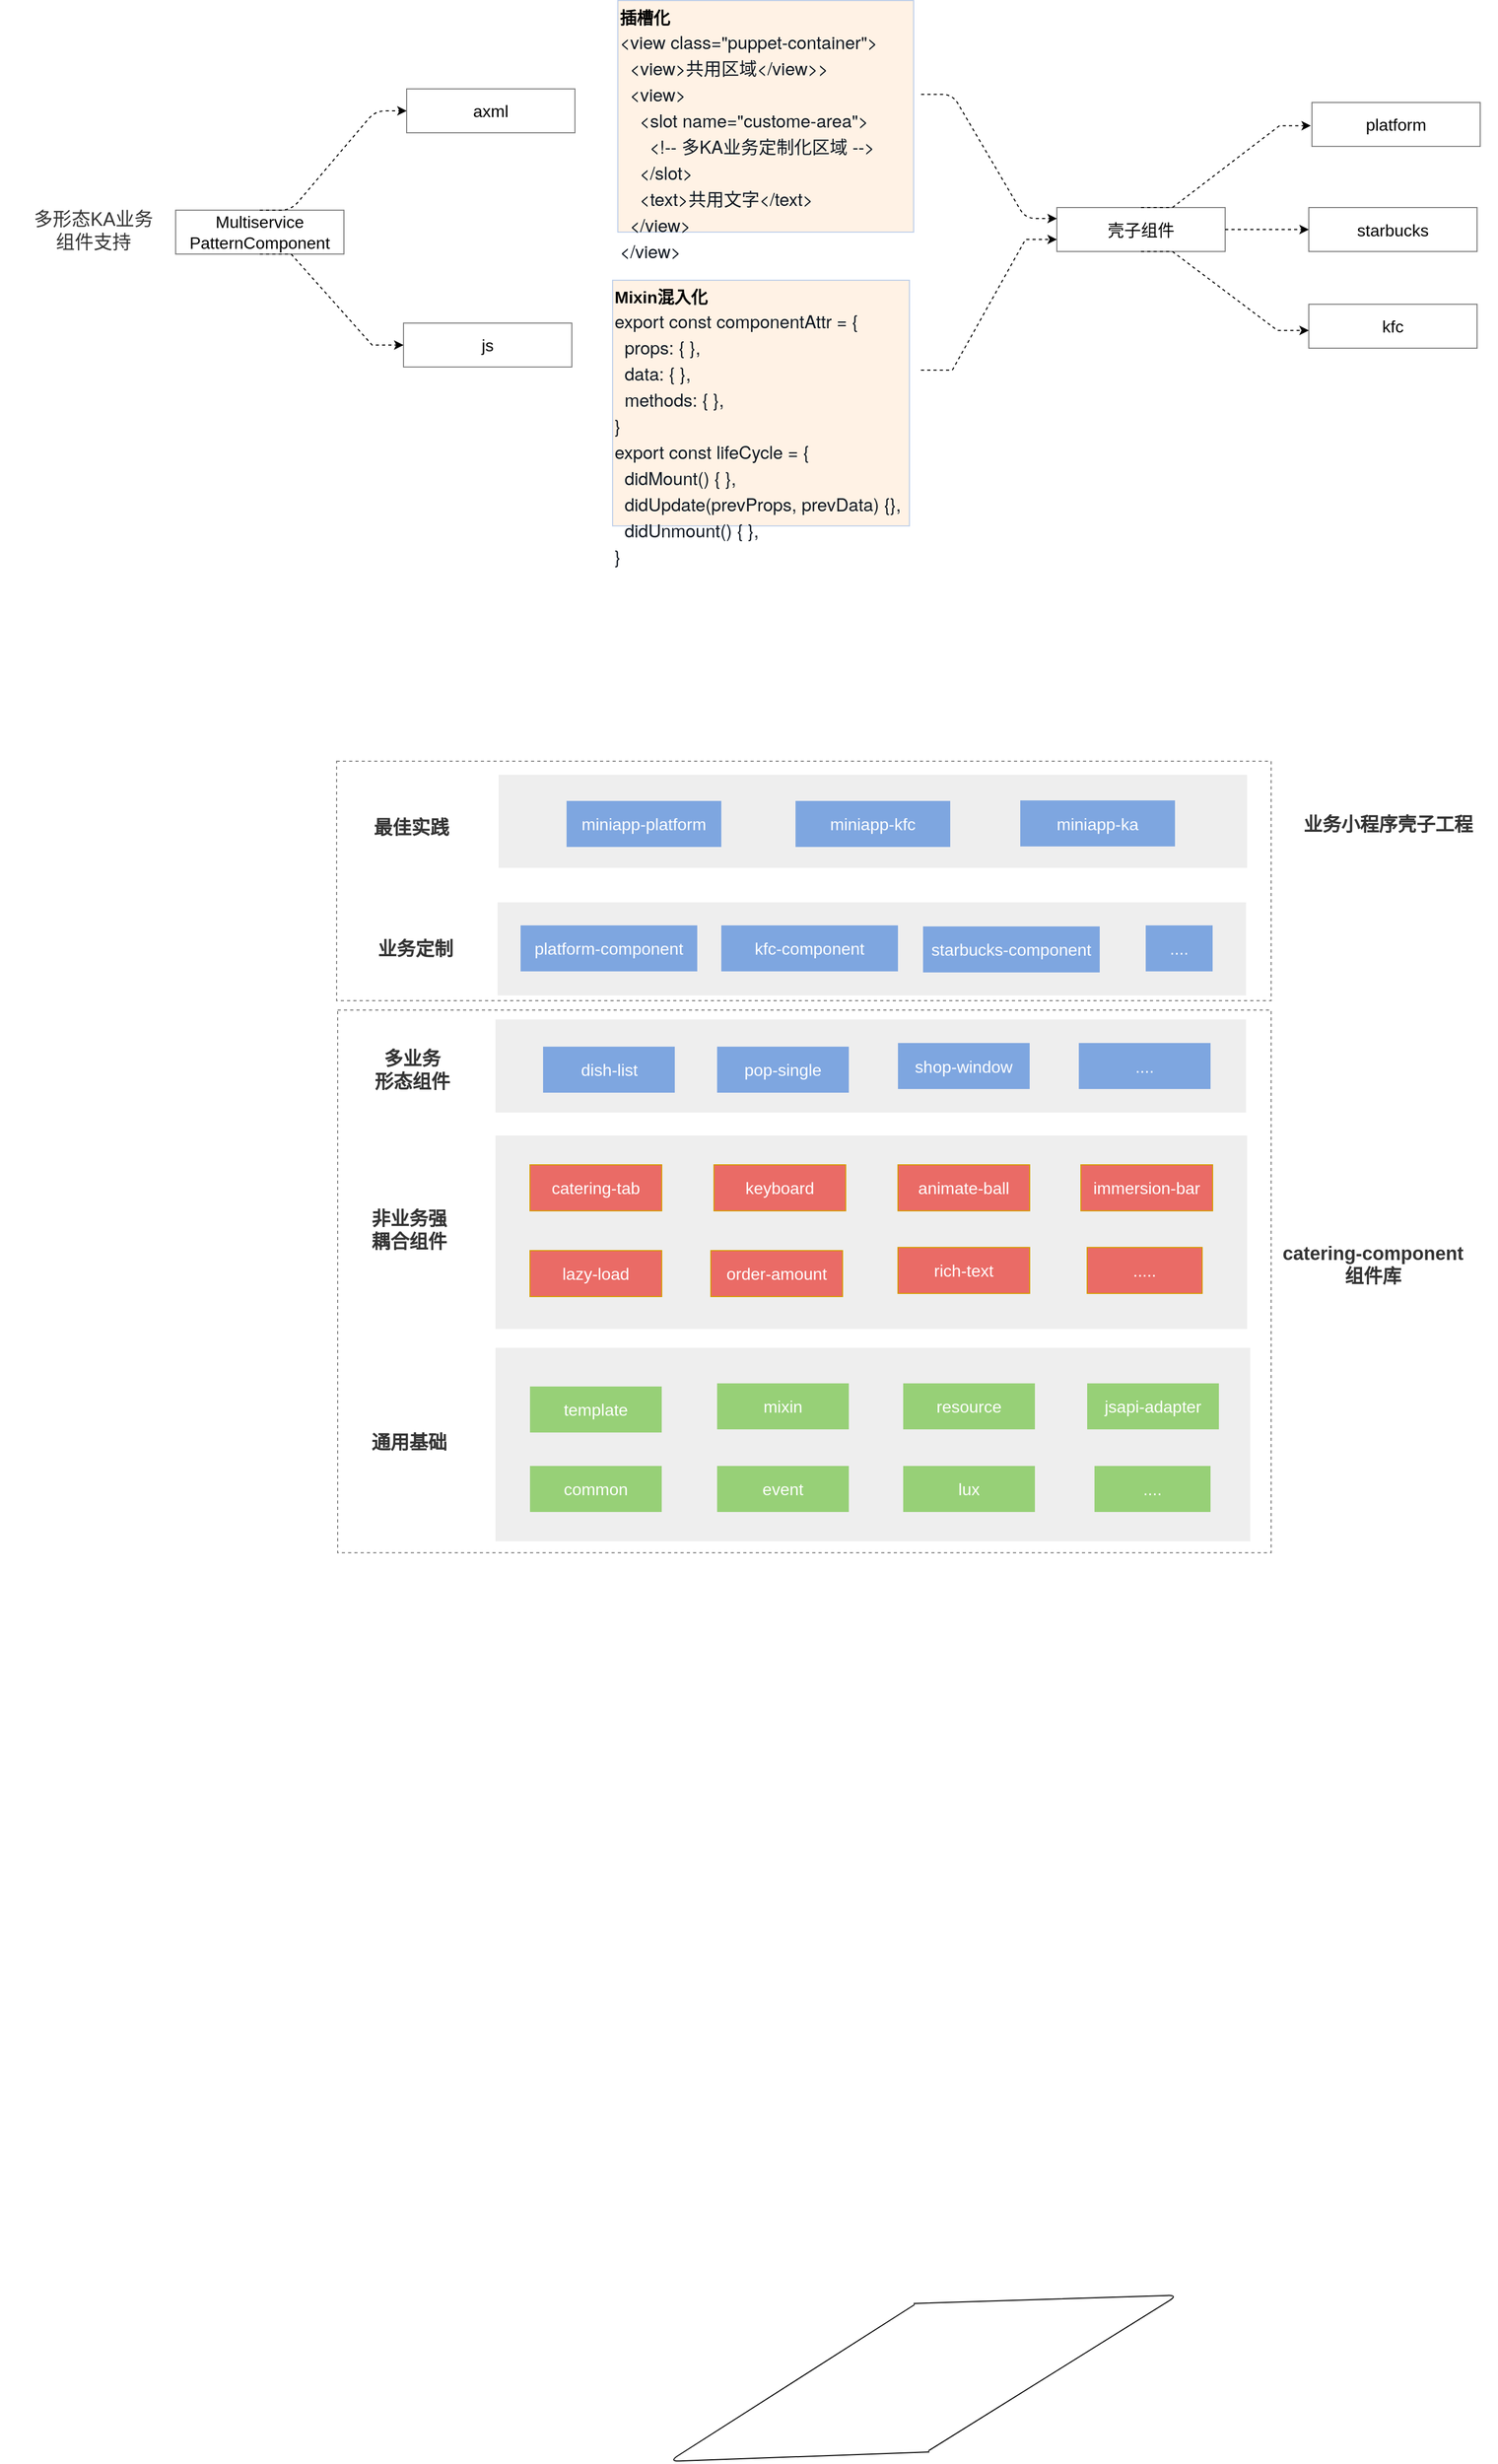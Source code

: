 <mxfile version="13.1.3" type="github" pages="2">
  <diagram id="wGNWwgJgoCwC0jG4wGCJ" name="第 1 页">
    <mxGraphModel dx="2255" dy="2145" grid="0" gridSize="10" guides="1" tooltips="1" connect="1" arrows="1" fold="1" page="0" pageScale="1" pageWidth="1920" pageHeight="2200" math="0" shadow="0">
      <root>
        <mxCell id="0" />
        <mxCell id="1" parent="0" />
        <mxCell id="CZNGlVrKEzRFkM5Kss_T-32" value="" style="rounded=0;whiteSpace=wrap;html=1;dashed=1;strokeColor=#000000;fillColor=none;gradientColor=none;fontSize=16;fontColor=#333333;opacity=50;align=left;" vertex="1" parent="1">
          <mxGeometry x="-465" y="-203" width="894" height="229" as="geometry" />
        </mxCell>
        <mxCell id="CZNGlVrKEzRFkM5Kss_T-28" value="" style="rounded=0;whiteSpace=wrap;html=1;strokeColor=#000000;fillColor=none;gradientColor=none;fontSize=16;fontColor=#333333;opacity=50;align=left;dashed=1;" vertex="1" parent="1">
          <mxGeometry x="-464" y="35" width="893" height="519" as="geometry" />
        </mxCell>
        <mxCell id="_iwvBpTfkNNGq4-8pk6j-16" value="" style="rounded=0;whiteSpace=wrap;html=1;fillColor=#eeeeee;fontSize=16;strokeColor=none;" vertex="1" parent="1">
          <mxGeometry x="-313" y="358" width="722" height="185" as="geometry" />
        </mxCell>
        <mxCell id="_iwvBpTfkNNGq4-8pk6j-4" value="&lt;span style=&quot;font-size: 18px&quot;&gt;多形态KA业务&lt;br&gt;组件支持&lt;/span&gt;" style="text;html=1;strokeColor=none;fillColor=none;align=center;verticalAlign=middle;whiteSpace=wrap;rounded=0;fontSize=16;fontColor=#333333;fontStyle=0" vertex="1" parent="1">
          <mxGeometry x="-787" y="-732.5" width="179" height="45" as="geometry" />
        </mxCell>
        <mxCell id="_iwvBpTfkNNGq4-8pk6j-6" value="&lt;font color=&quot;#ffffff&quot;&gt;template&lt;/font&gt;" style="rounded=0;whiteSpace=wrap;html=1;fontSize=16;strokeColor=none;fillColor=#97D077;gradientColor=none;" vertex="1" parent="1">
          <mxGeometry x="-280" y="395" width="126" height="44" as="geometry" />
        </mxCell>
        <mxCell id="_iwvBpTfkNNGq4-8pk6j-9" value="&lt;font color=&quot;#ffffff&quot;&gt;mixin&lt;/font&gt;" style="rounded=0;whiteSpace=wrap;html=1;fontSize=16;strokeColor=none;fillColor=#97D077;gradientColor=none;" vertex="1" parent="1">
          <mxGeometry x="-101" y="392" width="126" height="44" as="geometry" />
        </mxCell>
        <mxCell id="_iwvBpTfkNNGq4-8pk6j-10" value="&lt;font color=&quot;#ffffff&quot;&gt;resource&lt;/font&gt;" style="rounded=0;whiteSpace=wrap;html=1;fontSize=16;strokeColor=none;fillColor=#97D077;gradientColor=none;" vertex="1" parent="1">
          <mxGeometry x="77" y="392" width="126" height="44" as="geometry" />
        </mxCell>
        <mxCell id="_iwvBpTfkNNGq4-8pk6j-12" value="&lt;font color=&quot;#ffffff&quot;&gt;common&lt;/font&gt;" style="rounded=0;whiteSpace=wrap;html=1;fontSize=16;strokeColor=none;fillColor=#97D077;gradientColor=none;" vertex="1" parent="1">
          <mxGeometry x="-280" y="471" width="126" height="44" as="geometry" />
        </mxCell>
        <mxCell id="_iwvBpTfkNNGq4-8pk6j-13" value="&lt;font color=&quot;#ffffff&quot;&gt;event&lt;/font&gt;" style="rounded=0;whiteSpace=wrap;html=1;fontSize=16;strokeColor=none;fillColor=#97D077;gradientColor=none;" vertex="1" parent="1">
          <mxGeometry x="-101" y="471" width="126" height="44" as="geometry" />
        </mxCell>
        <mxCell id="_iwvBpTfkNNGq4-8pk6j-14" value="&lt;font color=&quot;#ffffff&quot;&gt;lux&lt;/font&gt;" style="rounded=0;whiteSpace=wrap;html=1;fontSize=16;strokeColor=none;fillColor=#97D077;gradientColor=none;" vertex="1" parent="1">
          <mxGeometry x="77" y="471" width="126" height="44" as="geometry" />
        </mxCell>
        <mxCell id="_iwvBpTfkNNGq4-8pk6j-17" value="&lt;font color=&quot;#ffffff&quot;&gt;jsapi-adapter&lt;/font&gt;" style="rounded=0;whiteSpace=wrap;html=1;fontSize=16;strokeColor=none;fillColor=#97D077;gradientColor=none;" vertex="1" parent="1">
          <mxGeometry x="253" y="392" width="126" height="44" as="geometry" />
        </mxCell>
        <mxCell id="_iwvBpTfkNNGq4-8pk6j-18" value="&lt;font color=&quot;#ffffff&quot;&gt;....&lt;/font&gt;" style="rounded=0;whiteSpace=wrap;html=1;fontSize=16;strokeColor=none;fillColor=#97D077;gradientColor=none;" vertex="1" parent="1">
          <mxGeometry x="260" y="471" width="111" height="44" as="geometry" />
        </mxCell>
        <mxCell id="_iwvBpTfkNNGq4-8pk6j-19" value="" style="rounded=0;whiteSpace=wrap;html=1;fillColor=#eeeeee;fontSize=16;strokeColor=none;" vertex="1" parent="1">
          <mxGeometry x="-313" y="155" width="719" height="185" as="geometry" />
        </mxCell>
        <mxCell id="_iwvBpTfkNNGq4-8pk6j-20" value="&lt;font color=&quot;#ffffff&quot;&gt;catering-tab&lt;/font&gt;" style="rounded=0;whiteSpace=wrap;html=1;fontSize=16;strokeColor=#d79b00;fillColor=#EA6B66;" vertex="1" parent="1">
          <mxGeometry x="-280" y="183" width="126" height="44" as="geometry" />
        </mxCell>
        <mxCell id="_iwvBpTfkNNGq4-8pk6j-21" value="&lt;font color=&quot;#ffffff&quot;&gt;keyboard&lt;/font&gt;" style="rounded=0;whiteSpace=wrap;html=1;fontSize=16;strokeColor=#d79b00;fillColor=#EA6B66;" vertex="1" parent="1">
          <mxGeometry x="-104" y="183" width="126" height="44" as="geometry" />
        </mxCell>
        <mxCell id="_iwvBpTfkNNGq4-8pk6j-22" value="&lt;font color=&quot;#ffffff&quot;&gt;animate-ball&lt;/font&gt;" style="rounded=0;whiteSpace=wrap;html=1;fontSize=16;strokeColor=#d79b00;fillColor=#EA6B66;" vertex="1" parent="1">
          <mxGeometry x="72" y="183" width="126" height="44" as="geometry" />
        </mxCell>
        <mxCell id="_iwvBpTfkNNGq4-8pk6j-23" value="&lt;font color=&quot;#ffffff&quot;&gt;immersion-bar&lt;/font&gt;" style="rounded=0;whiteSpace=wrap;html=1;fontSize=16;strokeColor=#d79b00;fillColor=#EA6B66;" vertex="1" parent="1">
          <mxGeometry x="247" y="183" width="126" height="44" as="geometry" />
        </mxCell>
        <mxCell id="_iwvBpTfkNNGq4-8pk6j-24" value="&lt;font color=&quot;#ffffff&quot;&gt;.....&lt;/font&gt;" style="rounded=0;whiteSpace=wrap;html=1;fontSize=16;strokeColor=#d79b00;fillColor=#EA6B66;" vertex="1" parent="1">
          <mxGeometry x="253" y="262" width="110" height="44" as="geometry" />
        </mxCell>
        <mxCell id="_iwvBpTfkNNGq4-8pk6j-25" value="&lt;font color=&quot;#ffffff&quot;&gt;lazy-load&lt;/font&gt;" style="rounded=0;whiteSpace=wrap;html=1;fontSize=16;strokeColor=#d79b00;fillColor=#EA6B66;" vertex="1" parent="1">
          <mxGeometry x="-280" y="265" width="126" height="44" as="geometry" />
        </mxCell>
        <mxCell id="_iwvBpTfkNNGq4-8pk6j-26" value="&lt;font color=&quot;#ffffff&quot;&gt;order-amount&lt;/font&gt;" style="rounded=0;whiteSpace=wrap;html=1;fontSize=16;strokeColor=#d79b00;fillColor=#EA6B66;" vertex="1" parent="1">
          <mxGeometry x="-107" y="265" width="126" height="44" as="geometry" />
        </mxCell>
        <mxCell id="_iwvBpTfkNNGq4-8pk6j-27" value="&lt;font color=&quot;#ffffff&quot;&gt;rich-text&lt;/font&gt;" style="rounded=0;whiteSpace=wrap;html=1;fontSize=16;strokeColor=#d79b00;fillColor=#EA6B66;" vertex="1" parent="1">
          <mxGeometry x="72" y="262" width="126" height="44" as="geometry" />
        </mxCell>
        <mxCell id="_iwvBpTfkNNGq4-8pk6j-28" value="&lt;span style=&quot;font-size: 18px&quot;&gt;&lt;span&gt;&lt;b&gt;非业务强&lt;br&gt;耦合组件&lt;/b&gt;&lt;/span&gt;&lt;/span&gt;" style="text;html=1;strokeColor=none;fillColor=none;align=center;verticalAlign=middle;whiteSpace=wrap;rounded=0;fontSize=16;fontColor=#333333;fontStyle=0" vertex="1" parent="1">
          <mxGeometry x="-485" y="223" width="179" height="45" as="geometry" />
        </mxCell>
        <mxCell id="_iwvBpTfkNNGq4-8pk6j-29" value="&lt;span style=&quot;font-size: 18px&quot;&gt;&lt;span&gt;&lt;b&gt;通用基础&lt;/b&gt;&lt;br&gt;&lt;/span&gt;&lt;/span&gt;" style="text;html=1;strokeColor=none;fillColor=none;align=center;verticalAlign=middle;whiteSpace=wrap;rounded=0;fontSize=16;fontColor=#333333;fontStyle=0" vertex="1" parent="1">
          <mxGeometry x="-485" y="426" width="179" height="45" as="geometry" />
        </mxCell>
        <mxCell id="_iwvBpTfkNNGq4-8pk6j-43" value="" style="edgeStyle=entityRelationEdgeStyle;rounded=0;jumpStyle=arc;jumpSize=4;orthogonalLoop=1;jettySize=auto;html=1;dashed=1;fontSize=16;fontColor=#333333;exitX=0.5;exitY=1;exitDx=0;exitDy=0;entryX=0;entryY=0.5;entryDx=0;entryDy=0;" edge="1" parent="1" source="_iwvBpTfkNNGq4-8pk6j-30" target="_iwvBpTfkNNGq4-8pk6j-44">
          <mxGeometry relative="1" as="geometry">
            <mxPoint x="-402" y="-535" as="targetPoint" />
          </mxGeometry>
        </mxCell>
        <mxCell id="_iwvBpTfkNNGq4-8pk6j-30" value="Multiservice PatternComponent" style="rounded=0;whiteSpace=wrap;html=1;fontSize=16;opacity=50;" vertex="1" parent="1">
          <mxGeometry x="-619" y="-730" width="161" height="42" as="geometry" />
        </mxCell>
        <mxCell id="_iwvBpTfkNNGq4-8pk6j-36" value="" style="endArrow=classic;html=1;fontSize=16;fontColor=#333333;jumpStyle=arc;jumpSize=4;exitX=0.5;exitY=0;exitDx=0;exitDy=0;edgeStyle=entityRelationEdgeStyle;dashed=1;entryX=0;entryY=0.5;entryDx=0;entryDy=0;" edge="1" parent="1" source="_iwvBpTfkNNGq4-8pk6j-30" target="_iwvBpTfkNNGq4-8pk6j-37">
          <mxGeometry width="50" height="50" relative="1" as="geometry">
            <mxPoint x="-529" y="-814" as="sourcePoint" />
            <mxPoint x="-402" y="-789" as="targetPoint" />
          </mxGeometry>
        </mxCell>
        <mxCell id="_iwvBpTfkNNGq4-8pk6j-37" value="axml" style="rounded=0;whiteSpace=wrap;html=1;fontSize=16;opacity=50;" vertex="1" parent="1">
          <mxGeometry x="-398" y="-846" width="161" height="42" as="geometry" />
        </mxCell>
        <mxCell id="_iwvBpTfkNNGq4-8pk6j-44" value="js" style="rounded=0;whiteSpace=wrap;html=1;fontSize=16;opacity=50;" vertex="1" parent="1">
          <mxGeometry x="-401" y="-622" width="161" height="42" as="geometry" />
        </mxCell>
        <mxCell id="_iwvBpTfkNNGq4-8pk6j-52" value="" style="endArrow=classic;html=1;dashed=1;fontSize=16;fontColor=#333333;entryX=0;entryY=0.25;entryDx=0;entryDy=0;edgeStyle=entityRelationEdgeStyle;" edge="1" parent="1" target="_iwvBpTfkNNGq4-8pk6j-53">
          <mxGeometry width="50" height="50" relative="1" as="geometry">
            <mxPoint x="94.17" y="-840.745" as="sourcePoint" />
            <mxPoint x="202" y="-826" as="targetPoint" />
          </mxGeometry>
        </mxCell>
        <mxCell id="_iwvBpTfkNNGq4-8pk6j-65" value="" style="edgeStyle=entityRelationEdgeStyle;rounded=0;jumpStyle=arc;jumpSize=4;orthogonalLoop=1;jettySize=auto;html=1;dashed=1;fontSize=16;fontColor=#333333;" edge="1" parent="1" source="_iwvBpTfkNNGq4-8pk6j-53" target="_iwvBpTfkNNGq4-8pk6j-64">
          <mxGeometry relative="1" as="geometry" />
        </mxCell>
        <mxCell id="_iwvBpTfkNNGq4-8pk6j-53" value="壳子组件" style="rounded=0;whiteSpace=wrap;html=1;fontSize=16;opacity=50;" vertex="1" parent="1">
          <mxGeometry x="224" y="-732.5" width="161" height="42" as="geometry" />
        </mxCell>
        <mxCell id="_iwvBpTfkNNGq4-8pk6j-64" value="starbucks" style="rounded=0;whiteSpace=wrap;html=1;fontSize=16;opacity=50;" vertex="1" parent="1">
          <mxGeometry x="465" y="-732.5" width="161" height="42" as="geometry" />
        </mxCell>
        <mxCell id="_iwvBpTfkNNGq4-8pk6j-59" value="&lt;b&gt;插槽化&lt;br&gt;&lt;/b&gt;&lt;p class=&quot;p1&quot; style=&quot;margin: 0px ; font-stretch: normal ; line-height: normal ; font-family: &amp;#34;helvetica neue&amp;#34; ; color: rgb(15 , 23 , 33) ; font-size: 17px&quot;&gt;&lt;font style=&quot;font-size: 17px&quot;&gt;&lt;span&gt;&amp;lt;view class=&quot;puppet-container&quot;&amp;gt;&lt;/span&gt;&lt;br&gt;&lt;/font&gt;&lt;/p&gt;&lt;p class=&quot;p1&quot; style=&quot;margin: 0px ; font-stretch: normal ; line-height: normal ; font-family: &amp;#34;helvetica neue&amp;#34; ; color: rgb(15 , 23 , 33) ; font-size: 17px&quot;&gt;&lt;font style=&quot;font-size: 17px&quot;&gt;&lt;span class=&quot;Apple-converted-space&quot;&gt;&amp;nbsp; &lt;/span&gt;&amp;lt;view&amp;gt;&lt;span class=&quot;s1&quot; style=&quot;font-stretch: normal ; line-height: normal ; font-family: &amp;#34;pingfang sc&amp;#34;&quot;&gt;共用区域&lt;/span&gt;&amp;lt;/view&amp;gt;&amp;gt;&lt;/font&gt;&lt;/p&gt;&lt;p class=&quot;p1&quot; style=&quot;margin: 0px ; font-stretch: normal ; line-height: normal ; font-family: &amp;#34;helvetica neue&amp;#34; ; color: rgb(15 , 23 , 33) ; font-size: 17px&quot;&gt;&lt;font style=&quot;font-size: 17px&quot;&gt;&lt;span class=&quot;Apple-converted-space&quot;&gt;&amp;nbsp; &lt;/span&gt;&amp;lt;view&amp;gt;&lt;/font&gt;&lt;/p&gt;&lt;p class=&quot;p1&quot; style=&quot;margin: 0px ; font-stretch: normal ; line-height: normal ; font-family: &amp;#34;helvetica neue&amp;#34; ; color: rgb(15 , 23 , 33) ; font-size: 17px&quot;&gt;&lt;font style=&quot;font-size: 17px&quot;&gt;&lt;span class=&quot;Apple-converted-space&quot;&gt;&amp;nbsp; &amp;nbsp; &lt;/span&gt;&amp;lt;slot name=&quot;custome-area&quot;&amp;gt;&lt;/font&gt;&lt;/p&gt;&lt;p class=&quot;p1&quot; style=&quot;margin: 0px ; font-stretch: normal ; line-height: normal ; font-family: &amp;#34;helvetica neue&amp;#34; ; color: rgb(15 , 23 , 33) ; font-size: 17px&quot;&gt;&lt;font style=&quot;font-size: 17px&quot;&gt;&lt;span class=&quot;Apple-converted-space&quot;&gt;&amp;nbsp; &amp;nbsp; &amp;nbsp; &lt;/span&gt;&amp;lt;!-- &lt;span class=&quot;s1&quot; style=&quot;font-stretch: normal ; line-height: normal ; font-family: &amp;#34;pingfang sc&amp;#34;&quot;&gt;多&lt;/span&gt;KA&lt;span class=&quot;s1&quot; style=&quot;font-stretch: normal ; line-height: normal ; font-family: &amp;#34;pingfang sc&amp;#34;&quot;&gt;业务定制化区域&lt;/span&gt; --&amp;gt;&lt;/font&gt;&lt;/p&gt;&lt;p class=&quot;p1&quot; style=&quot;margin: 0px ; font-stretch: normal ; line-height: normal ; font-family: &amp;#34;helvetica neue&amp;#34; ; color: rgb(15 , 23 , 33) ; font-size: 17px&quot;&gt;&lt;font style=&quot;font-size: 17px&quot;&gt;&lt;span class=&quot;Apple-converted-space&quot;&gt;&amp;nbsp; &amp;nbsp; &lt;/span&gt;&amp;lt;/slot&amp;gt;&lt;/font&gt;&lt;/p&gt;&lt;p class=&quot;p1&quot; style=&quot;margin: 0px ; font-stretch: normal ; line-height: normal ; font-family: &amp;#34;helvetica neue&amp;#34; ; color: rgb(15 , 23 , 33) ; font-size: 17px&quot;&gt;&lt;font style=&quot;font-size: 17px&quot;&gt;&lt;span class=&quot;Apple-converted-space&quot;&gt;&amp;nbsp; &amp;nbsp; &lt;/span&gt;&amp;lt;text&amp;gt;&lt;span class=&quot;s1&quot; style=&quot;font-stretch: normal ; line-height: normal ; font-family: &amp;#34;pingfang sc&amp;#34;&quot;&gt;共用文字&lt;/span&gt;&amp;lt;/text&amp;gt;&lt;/font&gt;&lt;/p&gt;&lt;p class=&quot;p1&quot; style=&quot;margin: 0px ; font-stretch: normal ; line-height: normal ; font-family: &amp;#34;helvetica neue&amp;#34; ; color: rgb(15 , 23 , 33) ; font-size: 17px&quot;&gt;&lt;font style=&quot;font-size: 17px&quot;&gt;&lt;span class=&quot;Apple-converted-space&quot;&gt;&amp;nbsp; &lt;/span&gt;&amp;lt;/view&amp;gt;&lt;/font&gt;&lt;/p&gt;&lt;p class=&quot;p1&quot; style=&quot;margin: 0px ; font-stretch: normal ; line-height: normal ; font-family: &amp;#34;helvetica neue&amp;#34; ; color: rgb(15 , 23 , 33) ; font-size: 17px&quot;&gt;&lt;font style=&quot;font-size: 17px&quot;&gt;&amp;lt;/view&amp;gt;&lt;/font&gt;&lt;/p&gt;" style="rounded=0;whiteSpace=wrap;html=1;strokeColor=#7EA6E0;fillColor=#ffe6cc;fontSize=16;opacity=50;align=left;verticalAlign=top;" vertex="1" parent="1">
          <mxGeometry x="-196" y="-930.5" width="283" height="221.5" as="geometry" />
        </mxCell>
        <mxCell id="_iwvBpTfkNNGq4-8pk6j-62" value="" style="edgeStyle=entityRelationEdgeStyle;rounded=0;jumpStyle=arc;jumpSize=4;orthogonalLoop=1;jettySize=auto;html=1;dashed=1;fontSize=16;fontColor=#333333;" edge="1" parent="1">
          <mxGeometry relative="1" as="geometry">
            <mxPoint x="94" y="-577" as="sourcePoint" />
            <mxPoint x="224" y="-702" as="targetPoint" />
          </mxGeometry>
        </mxCell>
        <mxCell id="_iwvBpTfkNNGq4-8pk6j-60" value="&lt;b&gt;Mixin混入化&lt;br&gt;&lt;/b&gt;&lt;p class=&quot;p1&quot; style=&quot;margin: 0px ; font-stretch: normal ; line-height: normal ; font-family: &amp;#34;helvetica neue&amp;#34; ; color: rgb(15 , 23 , 33) ; font-size: 17px&quot;&gt;&lt;font style=&quot;font-size: 17px&quot;&gt;export const componentAttr = {&lt;/font&gt;&lt;/p&gt;&lt;p class=&quot;p1&quot; style=&quot;margin: 0px ; font-stretch: normal ; line-height: normal ; font-family: &amp;#34;helvetica neue&amp;#34; ; color: rgb(15 , 23 , 33) ; font-size: 17px&quot;&gt;&lt;font style=&quot;font-size: 17px&quot;&gt;&lt;span class=&quot;Apple-converted-space&quot;&gt;&amp;nbsp; &lt;/span&gt;props: { },&lt;/font&gt;&lt;/p&gt;&lt;p class=&quot;p1&quot; style=&quot;margin: 0px ; font-stretch: normal ; line-height: normal ; font-family: &amp;#34;helvetica neue&amp;#34; ; color: rgb(15 , 23 , 33) ; font-size: 17px&quot;&gt;&lt;font style=&quot;font-size: 17px&quot;&gt;&lt;span class=&quot;Apple-converted-space&quot;&gt;&amp;nbsp; &lt;/span&gt;data: { },&lt;/font&gt;&lt;/p&gt;&lt;p class=&quot;p1&quot; style=&quot;margin: 0px ; font-stretch: normal ; line-height: normal ; font-family: &amp;#34;helvetica neue&amp;#34; ; color: rgb(15 , 23 , 33) ; font-size: 17px&quot;&gt;&lt;font style=&quot;font-size: 17px&quot;&gt;&lt;span class=&quot;Apple-converted-space&quot;&gt;&amp;nbsp; &lt;/span&gt;methods: { },&lt;/font&gt;&lt;/p&gt;&lt;p class=&quot;p1&quot; style=&quot;margin: 0px ; font-stretch: normal ; line-height: normal ; font-family: &amp;#34;helvetica neue&amp;#34; ; color: rgb(15 , 23 , 33) ; font-size: 17px&quot;&gt;&lt;font style=&quot;font-size: 17px&quot;&gt;}&lt;/font&gt;&lt;/p&gt;&lt;p class=&quot;p1&quot; style=&quot;margin: 0px ; font-stretch: normal ; line-height: normal ; font-family: &amp;#34;helvetica neue&amp;#34; ; color: rgb(15 , 23 , 33) ; font-size: 17px&quot;&gt;&lt;font style=&quot;font-size: 17px&quot;&gt;export const lifeCycle = {&lt;/font&gt;&lt;/p&gt;&lt;p class=&quot;p1&quot; style=&quot;margin: 0px ; font-stretch: normal ; line-height: normal ; font-family: &amp;#34;helvetica neue&amp;#34; ; color: rgb(15 , 23 , 33) ; font-size: 17px&quot;&gt;&lt;font style=&quot;font-size: 17px&quot;&gt;&lt;span class=&quot;Apple-converted-space&quot;&gt;&amp;nbsp; &lt;/span&gt;didMount() { },&lt;/font&gt;&lt;/p&gt;&lt;p class=&quot;p1&quot; style=&quot;margin: 0px ; font-stretch: normal ; line-height: normal ; font-family: &amp;#34;helvetica neue&amp;#34; ; color: rgb(15 , 23 , 33) ; font-size: 17px&quot;&gt;&lt;font style=&quot;font-size: 17px&quot;&gt;&lt;span class=&quot;Apple-converted-space&quot;&gt;&amp;nbsp; &lt;/span&gt;didUpdate(prevProps, prevData) {},&lt;/font&gt;&lt;/p&gt;&lt;p class=&quot;p1&quot; style=&quot;margin: 0px ; font-stretch: normal ; line-height: normal ; font-family: &amp;#34;helvetica neue&amp;#34; ; color: rgb(15 , 23 , 33) ; font-size: 17px&quot;&gt;&lt;font style=&quot;font-size: 17px&quot;&gt;&lt;span class=&quot;Apple-converted-space&quot;&gt;&amp;nbsp; &lt;/span&gt;didUnmount() { },&lt;/font&gt;&lt;/p&gt;&lt;p class=&quot;p1&quot; style=&quot;margin: 0px ; font-stretch: normal ; line-height: normal ; font-family: &amp;#34;helvetica neue&amp;#34; ; color: rgb(15 , 23 , 33) ; font-size: 17px&quot;&gt;&lt;font style=&quot;font-size: 17px&quot;&gt;}&lt;/font&gt;&lt;/p&gt;" style="rounded=0;whiteSpace=wrap;html=1;strokeColor=#7EA6E0;fillColor=#ffe6cc;fontSize=16;opacity=50;align=left;verticalAlign=top;" vertex="1" parent="1">
          <mxGeometry x="-201" y="-663" width="284" height="235" as="geometry" />
        </mxCell>
        <mxCell id="_iwvBpTfkNNGq4-8pk6j-66" value="kfc" style="rounded=0;whiteSpace=wrap;html=1;fontSize=16;opacity=50;" vertex="1" parent="1">
          <mxGeometry x="465" y="-640" width="161" height="42" as="geometry" />
        </mxCell>
        <mxCell id="_iwvBpTfkNNGq4-8pk6j-67" value="platform" style="rounded=0;whiteSpace=wrap;html=1;fontSize=16;opacity=50;" vertex="1" parent="1">
          <mxGeometry x="468" y="-833" width="161" height="42" as="geometry" />
        </mxCell>
        <mxCell id="_iwvBpTfkNNGq4-8pk6j-68" value="" style="edgeStyle=entityRelationEdgeStyle;rounded=0;jumpStyle=arc;jumpSize=4;orthogonalLoop=1;jettySize=auto;html=1;dashed=1;fontSize=16;fontColor=#333333;entryX=0;entryY=0.5;entryDx=0;entryDy=0;exitX=0.5;exitY=1;exitDx=0;exitDy=0;" edge="1" parent="1" source="_iwvBpTfkNNGq4-8pk6j-53">
          <mxGeometry relative="1" as="geometry">
            <mxPoint x="385" y="-709" as="sourcePoint" />
            <mxPoint x="465" y="-615" as="targetPoint" />
          </mxGeometry>
        </mxCell>
        <mxCell id="_iwvBpTfkNNGq4-8pk6j-69" value="" style="edgeStyle=entityRelationEdgeStyle;rounded=0;jumpStyle=arc;jumpSize=4;orthogonalLoop=1;jettySize=auto;html=1;dashed=1;fontSize=16;fontColor=#333333;exitX=0.5;exitY=0;exitDx=0;exitDy=0;" edge="1" parent="1" source="_iwvBpTfkNNGq4-8pk6j-53">
          <mxGeometry relative="1" as="geometry">
            <mxPoint x="387.0" y="-810.77" as="sourcePoint" />
            <mxPoint x="467" y="-810.77" as="targetPoint" />
          </mxGeometry>
        </mxCell>
        <mxCell id="CZNGlVrKEzRFkM5Kss_T-1" value="" style="rounded=0;whiteSpace=wrap;html=1;fillColor=#eeeeee;fontSize=16;strokeColor=none;" vertex="1" parent="1">
          <mxGeometry x="-313" y="44" width="718" height="89" as="geometry" />
        </mxCell>
        <mxCell id="CZNGlVrKEzRFkM5Kss_T-4" value="&lt;font color=&quot;#ffffff&quot;&gt;dish-list&lt;/font&gt;" style="rounded=0;whiteSpace=wrap;html=1;fontSize=16;strokeColor=none;fillColor=#7EA6E0;" vertex="1" parent="1">
          <mxGeometry x="-267.5" y="70" width="126" height="44" as="geometry" />
        </mxCell>
        <mxCell id="CZNGlVrKEzRFkM5Kss_T-5" value="&lt;font color=&quot;#ffffff&quot;&gt;pop-single&lt;/font&gt;" style="rounded=0;whiteSpace=wrap;html=1;fontSize=16;strokeColor=none;fillColor=#7EA6E0;" vertex="1" parent="1">
          <mxGeometry x="-101" y="70" width="126" height="44" as="geometry" />
        </mxCell>
        <mxCell id="CZNGlVrKEzRFkM5Kss_T-7" value="&lt;font color=&quot;#ffffff&quot;&gt;shop-window&lt;/font&gt;" style="rounded=0;whiteSpace=wrap;html=1;fontSize=16;strokeColor=none;fillColor=#7EA6E0;" vertex="1" parent="1">
          <mxGeometry x="72" y="66.5" width="126" height="44" as="geometry" />
        </mxCell>
        <mxCell id="CZNGlVrKEzRFkM5Kss_T-8" value="&lt;font color=&quot;#ffffff&quot;&gt;....&lt;/font&gt;" style="rounded=0;whiteSpace=wrap;html=1;fontSize=16;strokeColor=none;fillColor=#7EA6E0;" vertex="1" parent="1">
          <mxGeometry x="245" y="66.5" width="126" height="44" as="geometry" />
        </mxCell>
        <mxCell id="CZNGlVrKEzRFkM5Kss_T-10" value="&lt;span style=&quot;font-size: 18px&quot;&gt;&lt;b&gt;多业务&lt;br&gt;形态组件&lt;/b&gt;&lt;br&gt;&lt;/span&gt;" style="text;html=1;strokeColor=none;fillColor=none;align=center;verticalAlign=middle;whiteSpace=wrap;rounded=0;fontSize=16;fontColor=#333333;fontStyle=0" vertex="1" parent="1">
          <mxGeometry x="-482" y="70" width="179" height="45" as="geometry" />
        </mxCell>
        <mxCell id="CZNGlVrKEzRFkM5Kss_T-11" value="" style="rounded=0;whiteSpace=wrap;html=1;fillColor=#eeeeee;fontSize=16;strokeColor=none;" vertex="1" parent="1">
          <mxGeometry x="-311" y="-68" width="716" height="89" as="geometry" />
        </mxCell>
        <mxCell id="CZNGlVrKEzRFkM5Kss_T-12" value="&lt;span style=&quot;font-size: 18px&quot;&gt;&lt;b&gt;业务定制&lt;/b&gt;&lt;br&gt;&lt;/span&gt;" style="text;html=1;strokeColor=none;fillColor=none;align=center;verticalAlign=middle;whiteSpace=wrap;rounded=0;fontSize=16;fontColor=#333333;fontStyle=0" vertex="1" parent="1">
          <mxGeometry x="-479" y="-46" width="179" height="45" as="geometry" />
        </mxCell>
        <mxCell id="CZNGlVrKEzRFkM5Kss_T-13" value="&lt;font color=&quot;#ffffff&quot;&gt;platform-component&lt;/font&gt;" style="rounded=0;whiteSpace=wrap;html=1;fontSize=16;strokeColor=none;fillColor=#7EA6E0;" vertex="1" parent="1">
          <mxGeometry x="-289" y="-46" width="169" height="44" as="geometry" />
        </mxCell>
        <mxCell id="CZNGlVrKEzRFkM5Kss_T-14" value="&lt;font color=&quot;#ffffff&quot;&gt;kfc-component&lt;/font&gt;" style="rounded=0;whiteSpace=wrap;html=1;fontSize=16;strokeColor=none;fillColor=#7EA6E0;" vertex="1" parent="1">
          <mxGeometry x="-97" y="-46" width="169" height="44" as="geometry" />
        </mxCell>
        <mxCell id="CZNGlVrKEzRFkM5Kss_T-15" value="&lt;font color=&quot;#ffffff&quot;&gt;starbucks-component&lt;/font&gt;" style="rounded=0;whiteSpace=wrap;html=1;fontSize=16;strokeColor=none;fillColor=#7EA6E0;" vertex="1" parent="1">
          <mxGeometry x="96" y="-45" width="169" height="44" as="geometry" />
        </mxCell>
        <mxCell id="CZNGlVrKEzRFkM5Kss_T-16" value="&lt;font color=&quot;#ffffff&quot;&gt;....&lt;/font&gt;" style="rounded=0;whiteSpace=wrap;html=1;fontSize=16;strokeColor=none;fillColor=#7EA6E0;" vertex="1" parent="1">
          <mxGeometry x="309" y="-46" width="64" height="44" as="geometry" />
        </mxCell>
        <mxCell id="CZNGlVrKEzRFkM5Kss_T-19" value="" style="rounded=0;whiteSpace=wrap;html=1;fillColor=#eeeeee;fontSize=16;strokeColor=none;" vertex="1" parent="1">
          <mxGeometry x="-310" y="-190" width="716" height="89" as="geometry" />
        </mxCell>
        <mxCell id="CZNGlVrKEzRFkM5Kss_T-20" value="&lt;span style=&quot;font-size: 18px&quot;&gt;&lt;b&gt;最佳实践&lt;/b&gt;&lt;br&gt;&lt;/span&gt;" style="text;html=1;strokeColor=none;fillColor=none;align=center;verticalAlign=middle;whiteSpace=wrap;rounded=0;fontSize=16;fontColor=#333333;fontStyle=0" vertex="1" parent="1">
          <mxGeometry x="-483" y="-162" width="179" height="45" as="geometry" />
        </mxCell>
        <mxCell id="CZNGlVrKEzRFkM5Kss_T-25" value="&lt;font color=&quot;#ffffff&quot;&gt;miniapp-platform&lt;/font&gt;" style="rounded=0;whiteSpace=wrap;html=1;fontSize=16;strokeColor=none;fillColor=#7EA6E0;" vertex="1" parent="1">
          <mxGeometry x="-245" y="-165" width="148" height="44" as="geometry" />
        </mxCell>
        <mxCell id="CZNGlVrKEzRFkM5Kss_T-26" value="&lt;font color=&quot;#ffffff&quot;&gt;miniapp-kfc&lt;/font&gt;" style="rounded=0;whiteSpace=wrap;html=1;fontSize=16;strokeColor=none;fillColor=#7EA6E0;" vertex="1" parent="1">
          <mxGeometry x="-26" y="-165" width="148" height="44" as="geometry" />
        </mxCell>
        <mxCell id="CZNGlVrKEzRFkM5Kss_T-27" value="&lt;font color=&quot;#ffffff&quot;&gt;miniapp-ka&lt;/font&gt;" style="rounded=0;whiteSpace=wrap;html=1;fontSize=16;strokeColor=none;fillColor=#7EA6E0;" vertex="1" parent="1">
          <mxGeometry x="189" y="-165.5" width="148" height="44" as="geometry" />
        </mxCell>
        <mxCell id="CZNGlVrKEzRFkM5Kss_T-30" value="&lt;span style=&quot;font-size: 18px&quot;&gt;&lt;span&gt;&lt;b&gt;catering-component 组件库&lt;/b&gt;&lt;br&gt;&lt;/span&gt;&lt;/span&gt;" style="text;html=1;strokeColor=none;fillColor=none;align=center;verticalAlign=middle;whiteSpace=wrap;rounded=0;fontSize=16;fontColor=#333333;fontStyle=0" vertex="1" parent="1">
          <mxGeometry x="437" y="256" width="179" height="45" as="geometry" />
        </mxCell>
        <mxCell id="CZNGlVrKEzRFkM5Kss_T-33" value="&lt;span style=&quot;font-size: 18px&quot;&gt;&lt;span&gt;&lt;b&gt;业务小程序壳子工程&lt;br&gt;&lt;/b&gt;&lt;br&gt;&lt;/span&gt;&lt;/span&gt;" style="text;html=1;strokeColor=none;fillColor=none;align=center;verticalAlign=middle;whiteSpace=wrap;rounded=0;fontSize=16;fontColor=#333333;fontStyle=0" vertex="1" parent="1">
          <mxGeometry x="437" y="-154" width="208" height="45" as="geometry" />
        </mxCell>
        <mxCell id="CZNGlVrKEzRFkM5Kss_T-47" value="" style="endArrow=none;html=1;fontSize=16;fontColor=#333333;" edge="1" parent="1">
          <mxGeometry width="50" height="50" relative="1" as="geometry">
            <mxPoint x="102.0" y="1414" as="sourcePoint" />
            <mxPoint x="88" y="1273" as="targetPoint" />
            <Array as="points">
              <mxPoint x="-147" y="1423" />
            </Array>
          </mxGeometry>
        </mxCell>
        <mxCell id="CZNGlVrKEzRFkM5Kss_T-50" value="" style="endArrow=none;html=1;fontSize=16;fontColor=#333333;" edge="1" parent="1">
          <mxGeometry width="50" height="50" relative="1" as="geometry">
            <mxPoint x="87" y="1272" as="sourcePoint" />
            <mxPoint x="101" y="1413" as="targetPoint" />
            <Array as="points">
              <mxPoint x="340" y="1264" />
            </Array>
          </mxGeometry>
        </mxCell>
      </root>
    </mxGraphModel>
  </diagram>
  <diagram id="RSGCXDl1be-_-s18SJeO" name="插件化">
    <mxGraphModel dx="1261" dy="819" grid="0" gridSize="10" guides="1" tooltips="1" connect="1" arrows="1" fold="1" page="0" pageScale="1" pageWidth="1920" pageHeight="2200" math="0" shadow="0">
      <root>
        <mxCell id="sGAXCtGk8NQZ_SCbDOv5-0" />
        <mxCell id="sGAXCtGk8NQZ_SCbDOv5-1" parent="sGAXCtGk8NQZ_SCbDOv5-0" />
        <mxCell id="0hjtXXsiJJn6nXtYCbco-81" value="" style="rounded=0;whiteSpace=wrap;html=1;strokeColor=#333333;fillColor=#ffffff;gradientColor=none;fontSize=14;fontColor=#333333;opacity=70;align=center;dashed=1;" vertex="1" parent="sGAXCtGk8NQZ_SCbDOv5-1">
          <mxGeometry x="791" y="1884" width="359" height="203" as="geometry" />
        </mxCell>
        <mxCell id="0hjtXXsiJJn6nXtYCbco-34" value="" style="rounded=0;whiteSpace=wrap;html=1;strokeColor=#333333;fillColor=#ffffff;gradientColor=none;fontSize=14;fontColor=#333333;opacity=70;align=center;dashed=1;" vertex="1" parent="sGAXCtGk8NQZ_SCbDOv5-1">
          <mxGeometry x="235" y="1273" width="411" height="64" as="geometry" />
        </mxCell>
        <mxCell id="fUTBjKsCdObSmfbrSuaB-33" value="" style="edgeStyle=orthogonalEdgeStyle;rounded=0;jumpStyle=arc;jumpSize=4;orthogonalLoop=1;jettySize=auto;html=1;startArrow=none;startFill=0;endArrow=classic;endFill=1;strokeColor=#333333;fontSize=13;fontColor=#333333;opacity=60;" edge="1" parent="sGAXCtGk8NQZ_SCbDOv5-1" source="fUTBjKsCdObSmfbrSuaB-28">
          <mxGeometry relative="1" as="geometry">
            <mxPoint x="455" y="388" as="targetPoint" />
            <Array as="points">
              <mxPoint x="455" y="419" />
              <mxPoint x="455" y="419" />
            </Array>
          </mxGeometry>
        </mxCell>
        <mxCell id="fUTBjKsCdObSmfbrSuaB-28" value="" style="rounded=0;whiteSpace=wrap;html=1;strokeColor=#333333;fillColor=#ffffff;gradientColor=none;fontSize=14;fontColor=#333333;opacity=70;align=center;dashed=1;" vertex="1" parent="sGAXCtGk8NQZ_SCbDOv5-1">
          <mxGeometry x="280.5" y="433" width="308" height="224" as="geometry" />
        </mxCell>
        <mxCell id="fUTBjKsCdObSmfbrSuaB-15" value="" style="rounded=0;whiteSpace=wrap;html=1;strokeColor=#333333;fillColor=#ffffff;gradientColor=none;fontSize=14;fontColor=#333333;opacity=70;align=center;dashed=1;" vertex="1" parent="sGAXCtGk8NQZ_SCbDOv5-1">
          <mxGeometry x="292" y="503" width="285" height="144" as="geometry" />
        </mxCell>
        <mxCell id="SdMMw53TMcRDVDHch9Ap-2" value="" style="edgeStyle=orthogonalEdgeStyle;rounded=0;jumpStyle=arc;jumpSize=4;orthogonalLoop=1;jettySize=auto;html=1;fontSize=14;fontColor=#333333;exitX=1;exitY=0.5;exitDx=0;exitDy=0;entryX=0.5;entryY=0;entryDx=0;entryDy=0;strokeColor=#333333;opacity=60;" edge="1" parent="sGAXCtGk8NQZ_SCbDOv5-1" source="83bKPtsFYFAJVs6Ttk3T-5" target="SdMMw53TMcRDVDHch9Ap-0">
          <mxGeometry relative="1" as="geometry">
            <mxPoint x="599" y="407" as="sourcePoint" />
            <mxPoint x="683" y="407" as="targetPoint" />
          </mxGeometry>
        </mxCell>
        <mxCell id="83bKPtsFYFAJVs6Ttk3T-5" value="" style="rounded=0;whiteSpace=wrap;html=1;strokeColor=#333333;fillColor=#ffffff;gradientColor=none;fontSize=14;fontColor=#333333;opacity=70;align=center;dashed=1;" vertex="1" parent="sGAXCtGk8NQZ_SCbDOv5-1">
          <mxGeometry x="265" y="268" width="302" height="118" as="geometry" />
        </mxCell>
        <mxCell id="83bKPtsFYFAJVs6Ttk3T-0" value="星巴克小程序" style="rounded=0;whiteSpace=wrap;html=1;strokeColor=none;fillColor=#60a917;fontSize=14;fontColor=#ffffff;opacity=80;align=center;" vertex="1" parent="sGAXCtGk8NQZ_SCbDOv5-1">
          <mxGeometry x="274" y="280" width="129" height="36" as="geometry" />
        </mxCell>
        <mxCell id="83bKPtsFYFAJVs6Ttk3T-2" value="麦当劳小程序" style="rounded=0;whiteSpace=wrap;html=1;strokeColor=none;fillColor=#60a917;fontSize=14;fontColor=#ffffff;opacity=80;align=center;" vertex="1" parent="sGAXCtGk8NQZ_SCbDOv5-1">
          <mxGeometry x="427" y="280" width="129" height="36" as="geometry" />
        </mxCell>
        <mxCell id="83bKPtsFYFAJVs6Ttk3T-3" value="必胜客小程序" style="rounded=0;whiteSpace=wrap;html=1;strokeColor=none;fillColor=#60a917;fontSize=14;fontColor=#ffffff;opacity=80;align=center;" vertex="1" parent="sGAXCtGk8NQZ_SCbDOv5-1">
          <mxGeometry x="274" y="335" width="129" height="36" as="geometry" />
        </mxCell>
        <mxCell id="83bKPtsFYFAJVs6Ttk3T-4" value="...." style="rounded=0;whiteSpace=wrap;html=1;strokeColor=none;fillColor=#60a917;fontSize=14;fontColor=#ffffff;opacity=80;align=center;" vertex="1" parent="sGAXCtGk8NQZ_SCbDOv5-1">
          <mxGeometry x="427" y="335" width="129" height="36" as="geometry" />
        </mxCell>
        <mxCell id="83bKPtsFYFAJVs6Ttk3T-6" value="KA商家自运营小程序" style="text;html=1;strokeColor=none;fillColor=none;align=center;verticalAlign=middle;whiteSpace=wrap;rounded=0;fontSize=14;fontColor=#333333;opacity=80;" vertex="1" parent="sGAXCtGk8NQZ_SCbDOv5-1">
          <mxGeometry x="334" y="240" width="151.5" height="20" as="geometry" />
        </mxCell>
        <mxCell id="flBIckHXrqn5_zDC13zc-1" value="" style="edgeStyle=orthogonalEdgeStyle;rounded=0;jumpStyle=arc;jumpSize=4;orthogonalLoop=1;jettySize=auto;html=1;startArrow=none;startFill=0;endArrow=classic;endFill=1;strokeColor=#333333;fontSize=13;fontColor=#333333;opacity=60;entryX=1.015;entryY=0.125;entryDx=0;entryDy=0;entryPerimeter=0;" edge="1" parent="sGAXCtGk8NQZ_SCbDOv5-1" source="SdMMw53TMcRDVDHch9Ap-0" target="fUTBjKsCdObSmfbrSuaB-28">
          <mxGeometry relative="1" as="geometry">
            <mxPoint x="681" y="461" as="targetPoint" />
            <Array as="points">
              <mxPoint x="653" y="462" />
            </Array>
          </mxGeometry>
        </mxCell>
        <mxCell id="SdMMw53TMcRDVDHch9Ap-0" value="&lt;font color=&quot;#ffffff&quot; style=&quot;font-size: 15px&quot;&gt;Mop 插件&lt;/font&gt;" style="rounded=0;whiteSpace=wrap;html=1;fontSize=15;strokeColor=#d79b00;fillColor=#EA6B66;" vertex="1" parent="sGAXCtGk8NQZ_SCbDOv5-1">
          <mxGeometry x="718" y="443" width="118" height="38" as="geometry" />
        </mxCell>
        <mxCell id="SdMMw53TMcRDVDHch9Ap-3" value="订购" style="text;html=1;align=center;verticalAlign=middle;resizable=0;points=[];autosize=1;fontSize=14;fontColor=#333333;" vertex="1" parent="sGAXCtGk8NQZ_SCbDOv5-1">
          <mxGeometry x="664" y="302" width="38" height="21" as="geometry" />
        </mxCell>
        <mxCell id="SdMMw53TMcRDVDHch9Ap-5" value="提供" style="text;html=1;align=center;verticalAlign=middle;resizable=0;points=[];autosize=1;fontSize=14;fontColor=#333333;" vertex="1" parent="sGAXCtGk8NQZ_SCbDOv5-1">
          <mxGeometry x="452" y="400" width="38" height="21" as="geometry" />
        </mxCell>
        <mxCell id="fUTBjKsCdObSmfbrSuaB-0" value="&lt;font color=&quot;#ffffff&quot; style=&quot;font-size: 15px&quot;&gt;点餐服务&lt;/font&gt;" style="rounded=0;whiteSpace=wrap;html=1;fontSize=15;strokeColor=none;fillColor=#7EA6E0;" vertex="1" parent="sGAXCtGk8NQZ_SCbDOv5-1">
          <mxGeometry x="375" y="446" width="113" height="37" as="geometry" />
        </mxCell>
        <mxCell id="fUTBjKsCdObSmfbrSuaB-6" value="" style="edgeStyle=orthogonalEdgeStyle;rounded=0;jumpStyle=arc;jumpSize=4;orthogonalLoop=1;jettySize=auto;html=1;startArrow=none;startFill=0;endArrow=classic;endFill=1;strokeColor=#6F0000;fontSize=15;fontColor=#333333;opacity=60;fillColor=#a20025;" edge="1" parent="sGAXCtGk8NQZ_SCbDOv5-1" source="fUTBjKsCdObSmfbrSuaB-3">
          <mxGeometry relative="1" as="geometry">
            <mxPoint x="254" y="327" as="targetPoint" />
          </mxGeometry>
        </mxCell>
        <mxCell id="fUTBjKsCdObSmfbrSuaB-3" value="用户" style="shape=umlActor;verticalLabelPosition=bottom;labelBackgroundColor=#ffffff;verticalAlign=top;html=1;outlineConnect=0;dashed=1;strokeColor=#7EA6E0;fillColor=#ffffff;gradientColor=none;fontSize=15;fontColor=#333333;opacity=90;align=center;" vertex="1" parent="sGAXCtGk8NQZ_SCbDOv5-1">
          <mxGeometry x="131" y="286.5" width="43" height="81" as="geometry" />
        </mxCell>
        <mxCell id="fUTBjKsCdObSmfbrSuaB-16" value="&lt;font color=&quot;#ffffff&quot; style=&quot;font-size: 15px&quot;&gt;域内外流量&lt;/font&gt;" style="rounded=0;whiteSpace=wrap;html=1;fontSize=15;strokeColor=none;fillColor=#7EA6E0;" vertex="1" parent="sGAXCtGk8NQZ_SCbDOv5-1">
          <mxGeometry x="311" y="522" width="113" height="37" as="geometry" />
        </mxCell>
        <mxCell id="fUTBjKsCdObSmfbrSuaB-19" value="&lt;font color=&quot;#ffffff&quot;&gt;丰富业务场景&lt;/font&gt;" style="rounded=0;whiteSpace=wrap;html=1;fontSize=15;strokeColor=none;fillColor=#7EA6E0;" vertex="1" parent="sGAXCtGk8NQZ_SCbDOv5-1">
          <mxGeometry x="452" y="522" width="113" height="37" as="geometry" />
        </mxCell>
        <mxCell id="fUTBjKsCdObSmfbrSuaB-20" value="&lt;font color=&quot;#ffffff&quot;&gt;数据&lt;/font&gt;" style="rounded=0;whiteSpace=wrap;html=1;fontSize=15;strokeColor=none;fillColor=#7EA6E0;" vertex="1" parent="sGAXCtGk8NQZ_SCbDOv5-1">
          <mxGeometry x="452" y="578" width="113" height="37" as="geometry" />
        </mxCell>
        <mxCell id="fUTBjKsCdObSmfbrSuaB-21" value="&lt;font color=&quot;#ffffff&quot;&gt;产品技术&lt;/font&gt;" style="rounded=0;whiteSpace=wrap;html=1;fontSize=15;strokeColor=none;fillColor=#7EA6E0;" vertex="1" parent="sGAXCtGk8NQZ_SCbDOv5-1">
          <mxGeometry x="311" y="578" width="113" height="37" as="geometry" />
        </mxCell>
        <mxCell id="fUTBjKsCdObSmfbrSuaB-22" value="阿里经济体系" style="text;html=1;strokeColor=none;fillColor=none;align=center;verticalAlign=middle;whiteSpace=wrap;rounded=0;dashed=1;fontSize=13;fontColor=#333333;opacity=90;" vertex="1" parent="sGAXCtGk8NQZ_SCbDOv5-1">
          <mxGeometry x="388" y="623" width="102" height="17" as="geometry" />
        </mxCell>
        <mxCell id="flBIckHXrqn5_zDC13zc-5" value="" style="edgeStyle=orthogonalEdgeStyle;rounded=0;jumpStyle=arc;jumpSize=4;orthogonalLoop=1;jettySize=auto;html=1;startArrow=classic;startFill=1;endArrow=none;endFill=0;strokeColor=#6F0000;fontSize=13;fontColor=#333333;opacity=60;fillColor=#a20025;strokeWidth=1;" edge="1" parent="sGAXCtGk8NQZ_SCbDOv5-1">
          <mxGeometry relative="1" as="geometry">
            <mxPoint x="423.5" y="431" as="sourcePoint" />
            <mxPoint x="423" y="386" as="targetPoint" />
            <Array as="points">
              <mxPoint x="423.5" y="402" />
            </Array>
          </mxGeometry>
        </mxCell>
        <mxCell id="flBIckHXrqn5_zDC13zc-6" value="引流" style="text;html=1;align=center;verticalAlign=middle;resizable=0;points=[];autosize=1;fontSize=14;fontColor=#333333;" vertex="1" parent="sGAXCtGk8NQZ_SCbDOv5-1">
          <mxGeometry x="382" y="400" width="38" height="21" as="geometry" />
        </mxCell>
        <mxCell id="0hjtXXsiJJn6nXtYCbco-0" value="热插拔" style="rounded=0;whiteSpace=wrap;html=1;fontSize=15;strokeColor=none;fillColor=#7EA6E0;fontColor=#ffffff;" vertex="1" parent="sGAXCtGk8NQZ_SCbDOv5-1">
          <mxGeometry x="766" y="1218" width="146" height="46" as="geometry" />
        </mxCell>
        <mxCell id="0hjtXXsiJJn6nXtYCbco-4" value="" style="html=1;shadow=0;dashed=0;align=center;verticalAlign=middle;shape=mxgraph.arrows2.arrow;dy=0.6;dx=40;notch=0;dashPattern=1 4;strokeColor=#333333;fillColor=#ffffff;gradientColor=none;fontSize=13;fontColor=#333333;opacity=80;" vertex="1" parent="sGAXCtGk8NQZ_SCbDOv5-1">
          <mxGeometry x="772" y="652" width="65" height="51" as="geometry" />
        </mxCell>
        <mxCell id="0hjtXXsiJJn6nXtYCbco-8" value="&lt;div style=&quot;text-align: left&quot;&gt;&lt;span style=&quot;font-size: 19px&quot;&gt;1.&amp;nbsp; 业务独立化复用能力提升（被订购），不影响主体小程序包大小&lt;/span&gt;&lt;/div&gt;&lt;div style=&quot;text-align: left&quot;&gt;&lt;span style=&quot;font-size: 19px&quot;&gt;&lt;br&gt;&lt;/span&gt;&lt;/div&gt;&lt;span style=&quot;font-size: 19px&quot;&gt;&lt;div style=&quot;text-align: left&quot;&gt;2. 研发效率更高，适合跨BU合作&lt;/div&gt;&lt;/span&gt;&lt;div style=&quot;text-align: left&quot;&gt;&lt;span style=&quot;font-weight: normal&quot;&gt;&lt;br&gt;&lt;/span&gt;&lt;/div&gt;&lt;div style=&quot;text-align: left&quot;&gt;&lt;br&gt;&lt;/div&gt;" style="text;html=1;strokeColor=none;fillColor=none;align=center;verticalAlign=middle;whiteSpace=wrap;rounded=0;dashed=1;dashPattern=1 4;fontSize=16;fontColor=#333333;opacity=80;fontStyle=1" vertex="1" parent="sGAXCtGk8NQZ_SCbDOv5-1">
          <mxGeometry x="861" y="581" width="249" height="212" as="geometry" />
        </mxCell>
        <mxCell id="0hjtXXsiJJn6nXtYCbco-11" value="独立页面，完整生命周期，非代码级别嵌入" style="text;html=1;strokeColor=none;fillColor=none;align=center;verticalAlign=middle;whiteSpace=wrap;rounded=0;dashed=1;dashPattern=1 4;fontSize=17;fontColor=#333333;opacity=80;fontStyle=1" vertex="1" parent="sGAXCtGk8NQZ_SCbDOv5-1">
          <mxGeometry x="930" y="1300" width="328" height="20" as="geometry" />
        </mxCell>
        <mxCell id="0hjtXXsiJJn6nXtYCbco-13" value="发布解耦，自动更新、动态加载" style="text;html=1;align=center;verticalAlign=middle;resizable=0;points=[];autosize=1;fontSize=17;fontColor=#333333;fontStyle=1" vertex="1" parent="sGAXCtGk8NQZ_SCbDOv5-1">
          <mxGeometry x="935" y="1366" width="248" height="24" as="geometry" />
        </mxCell>
        <mxCell id="0hjtXXsiJJn6nXtYCbco-21" value="宿主小程序" style="rounded=0;whiteSpace=wrap;html=1;fontSize=15;strokeColor=none;fillColor=#6d8764;fontColor=#ffffff;opacity=80;align=center;" vertex="1" parent="sGAXCtGk8NQZ_SCbDOv5-1">
          <mxGeometry x="356" y="1414" width="157" height="46" as="geometry" />
        </mxCell>
        <mxCell id="0hjtXXsiJJn6nXtYCbco-22" value="" style="shape=flexArrow;endArrow=classic;html=1;strokeColor=#333333;strokeWidth=1;fontSize=16;fontColor=#333333;opacity=60;" edge="1" parent="sGAXCtGk8NQZ_SCbDOv5-1">
          <mxGeometry width="50" height="50" relative="1" as="geometry">
            <mxPoint x="433.83" y="1396" as="sourcePoint" />
            <mxPoint x="433.83" y="1351" as="targetPoint" />
          </mxGeometry>
        </mxCell>
        <mxCell id="0hjtXXsiJJn6nXtYCbco-25" value="插件A" style="rounded=0;whiteSpace=wrap;html=1;fontSize=15;strokeColor=none;fillColor=#6d8764;fontColor=#ffffff;opacity=80;align=center;direction=west;" vertex="1" parent="sGAXCtGk8NQZ_SCbDOv5-1">
          <mxGeometry x="257" y="1282" width="157" height="46" as="geometry" />
        </mxCell>
        <mxCell id="0hjtXXsiJJn6nXtYCbco-35" value="插件B" style="rounded=0;whiteSpace=wrap;html=1;fontSize=15;strokeColor=none;fillColor=#6d8764;fontColor=#ffffff;opacity=80;align=center;direction=west;" vertex="1" parent="sGAXCtGk8NQZ_SCbDOv5-1">
          <mxGeometry x="465" y="1282" width="157" height="46" as="geometry" />
        </mxCell>
        <mxCell id="0hjtXXsiJJn6nXtYCbco-36" value="" style="shape=flexArrow;endArrow=classic;html=1;strokeColor=#333333;strokeWidth=1;fontSize=16;fontColor=#333333;opacity=60;" edge="1" parent="sGAXCtGk8NQZ_SCbDOv5-1">
          <mxGeometry width="50" height="50" relative="1" as="geometry">
            <mxPoint x="682" y="1304.33" as="sourcePoint" />
            <mxPoint x="732" y="1304.33" as="targetPoint" />
          </mxGeometry>
        </mxCell>
        <mxCell id="0hjtXXsiJJn6nXtYCbco-39" value="动态化" style="rounded=0;whiteSpace=wrap;html=1;fontSize=15;strokeColor=none;fillColor=#7EA6E0;fontColor=#ffffff;" vertex="1" parent="sGAXCtGk8NQZ_SCbDOv5-1">
          <mxGeometry x="766" y="1355" width="146" height="46" as="geometry" />
        </mxCell>
        <mxCell id="0hjtXXsiJJn6nXtYCbco-53" value="独立化" style="rounded=0;whiteSpace=wrap;html=1;fontSize=15;strokeColor=none;fillColor=#7EA6E0;fontColor=#ffffff;" vertex="1" parent="sGAXCtGk8NQZ_SCbDOv5-1">
          <mxGeometry x="766" y="1287" width="146" height="46" as="geometry" />
        </mxCell>
        <mxCell id="0hjtXXsiJJn6nXtYCbco-54" value="订购关系" style="text;html=1;strokeColor=none;fillColor=none;align=center;verticalAlign=middle;whiteSpace=wrap;rounded=0;dashed=1;dashPattern=1 4;fontSize=17;fontColor=#333333;opacity=80;fontStyle=1" vertex="1" parent="sGAXCtGk8NQZ_SCbDOv5-1">
          <mxGeometry x="947" y="1231" width="196" height="20" as="geometry" />
        </mxCell>
        <mxCell id="0hjtXXsiJJn6nXtYCbco-72" value="&lt;span style=&quot;font-size: 16px&quot;&gt;Mist小程序适配&lt;/span&gt;" style="rounded=0;whiteSpace=wrap;html=1;strokeColor=none;fillColor=#60a917;fontSize=14;fontColor=#ffffff;opacity=80;align=center;" vertex="1" parent="sGAXCtGk8NQZ_SCbDOv5-1">
          <mxGeometry x="998" y="1913" width="134" height="52" as="geometry" />
        </mxCell>
        <mxCell id="0hjtXXsiJJn6nXtYCbco-73" value="&lt;span style=&quot;font-size: 16px&quot;&gt;编译预处理&lt;/span&gt;" style="rounded=0;whiteSpace=wrap;html=1;strokeColor=none;fillColor=#60a917;fontSize=14;fontColor=#ffffff;opacity=80;align=center;" vertex="1" parent="sGAXCtGk8NQZ_SCbDOv5-1">
          <mxGeometry x="815" y="2002" width="134" height="52" as="geometry" />
        </mxCell>
        <mxCell id="0hjtXXsiJJn6nXtYCbco-74" value="&lt;span style=&quot;font-size: 16px&quot;&gt;模板小程序适配&lt;/span&gt;" style="rounded=0;whiteSpace=wrap;html=1;strokeColor=none;fillColor=#60a917;fontSize=14;fontColor=#ffffff;opacity=80;align=center;" vertex="1" parent="sGAXCtGk8NQZ_SCbDOv5-1">
          <mxGeometry x="815" y="1913" width="134" height="52" as="geometry" />
        </mxCell>
        <mxCell id="0hjtXXsiJJn6nXtYCbco-82" value="&lt;span style=&quot;font-size: 16px&quot;&gt;dev-server&lt;/span&gt;" style="rounded=0;whiteSpace=wrap;html=1;strokeColor=none;fillColor=#60a917;fontSize=14;fontColor=#ffffff;opacity=80;align=center;" vertex="1" parent="sGAXCtGk8NQZ_SCbDOv5-1">
          <mxGeometry x="999" y="2002" width="134" height="52" as="geometry" />
        </mxCell>
        <mxCell id="0hjtXXsiJJn6nXtYCbco-83" value="....." style="rounded=0;whiteSpace=wrap;html=1;strokeColor=none;fillColor=#60a917;fontSize=14;fontColor=#ffffff;opacity=80;align=center;" vertex="1" parent="sGAXCtGk8NQZ_SCbDOv5-1">
          <mxGeometry x="327" y="2282" width="134" height="52" as="geometry" />
        </mxCell>
        <mxCell id="0hjtXXsiJJn6nXtYCbco-85" value="Kobex-cli" style="text;html=1;align=center;verticalAlign=middle;resizable=0;points=[];autosize=1;fontSize=19;fontColor=#333333;fontStyle=1" vertex="1" parent="sGAXCtGk8NQZ_SCbDOv5-1">
          <mxGeometry x="924" y="2115" width="96" height="27" as="geometry" />
        </mxCell>
        <mxCell id="0hjtXXsiJJn6nXtYCbco-86" value="模板/Mist/通用 小程序" style="rounded=0;whiteSpace=wrap;html=1;fontSize=16;strokeColor=none;fillColor=#7EA6E0;fontColor=#ffffff;" vertex="1" parent="sGAXCtGk8NQZ_SCbDOv5-1">
          <mxGeometry x="990" y="1712" width="179" height="50" as="geometry" />
        </mxCell>
        <mxCell id="0hjtXXsiJJn6nXtYCbco-89" value="小程序插件" style="rounded=0;whiteSpace=wrap;html=1;fontSize=16;strokeColor=none;fillColor=#7EA6E0;fontColor=#ffffff;" vertex="1" parent="sGAXCtGk8NQZ_SCbDOv5-1">
          <mxGeometry x="792.5" y="1712" width="159.5" height="50" as="geometry" />
        </mxCell>
        <mxCell id="0hjtXXsiJJn6nXtYCbco-93" value="支持" style="text;html=1;align=center;verticalAlign=middle;resizable=0;points=[];autosize=1;fontSize=19;fontColor=#333333;fontStyle=1" vertex="1" parent="sGAXCtGk8NQZ_SCbDOv5-1">
          <mxGeometry x="1102" y="1820" width="48" height="27" as="geometry" />
        </mxCell>
        <mxCell id="0hjtXXsiJJn6nXtYCbco-94" value="不支持" style="text;html=1;align=center;verticalAlign=middle;resizable=0;points=[];autosize=1;fontSize=19;fontColor=#333333;fontStyle=1" vertex="1" parent="sGAXCtGk8NQZ_SCbDOv5-1">
          <mxGeometry x="882" y="1820" width="67" height="27" as="geometry" />
        </mxCell>
        <mxCell id="0hjtXXsiJJn6nXtYCbco-95" value="" style="endArrow=classic;html=1;strokeColor=#333333;strokeWidth=1;fontSize=16;fontColor=#333333;opacity=60;" edge="1" parent="sGAXCtGk8NQZ_SCbDOv5-1">
          <mxGeometry width="50" height="50" relative="1" as="geometry">
            <mxPoint x="866" y="1869" as="sourcePoint" />
            <mxPoint x="866" y="1789" as="targetPoint" />
          </mxGeometry>
        </mxCell>
        <mxCell id="0hjtXXsiJJn6nXtYCbco-96" value="" style="endArrow=classic;html=1;strokeColor=#333333;strokeWidth=1;fontSize=16;fontColor=#333333;opacity=60;" edge="1" parent="sGAXCtGk8NQZ_SCbDOv5-1">
          <mxGeometry width="50" height="50" relative="1" as="geometry">
            <mxPoint x="1083" y="1867" as="sourcePoint" />
            <mxPoint x="1083" y="1792" as="targetPoint" />
          </mxGeometry>
        </mxCell>
      </root>
    </mxGraphModel>
  </diagram>
</mxfile>
